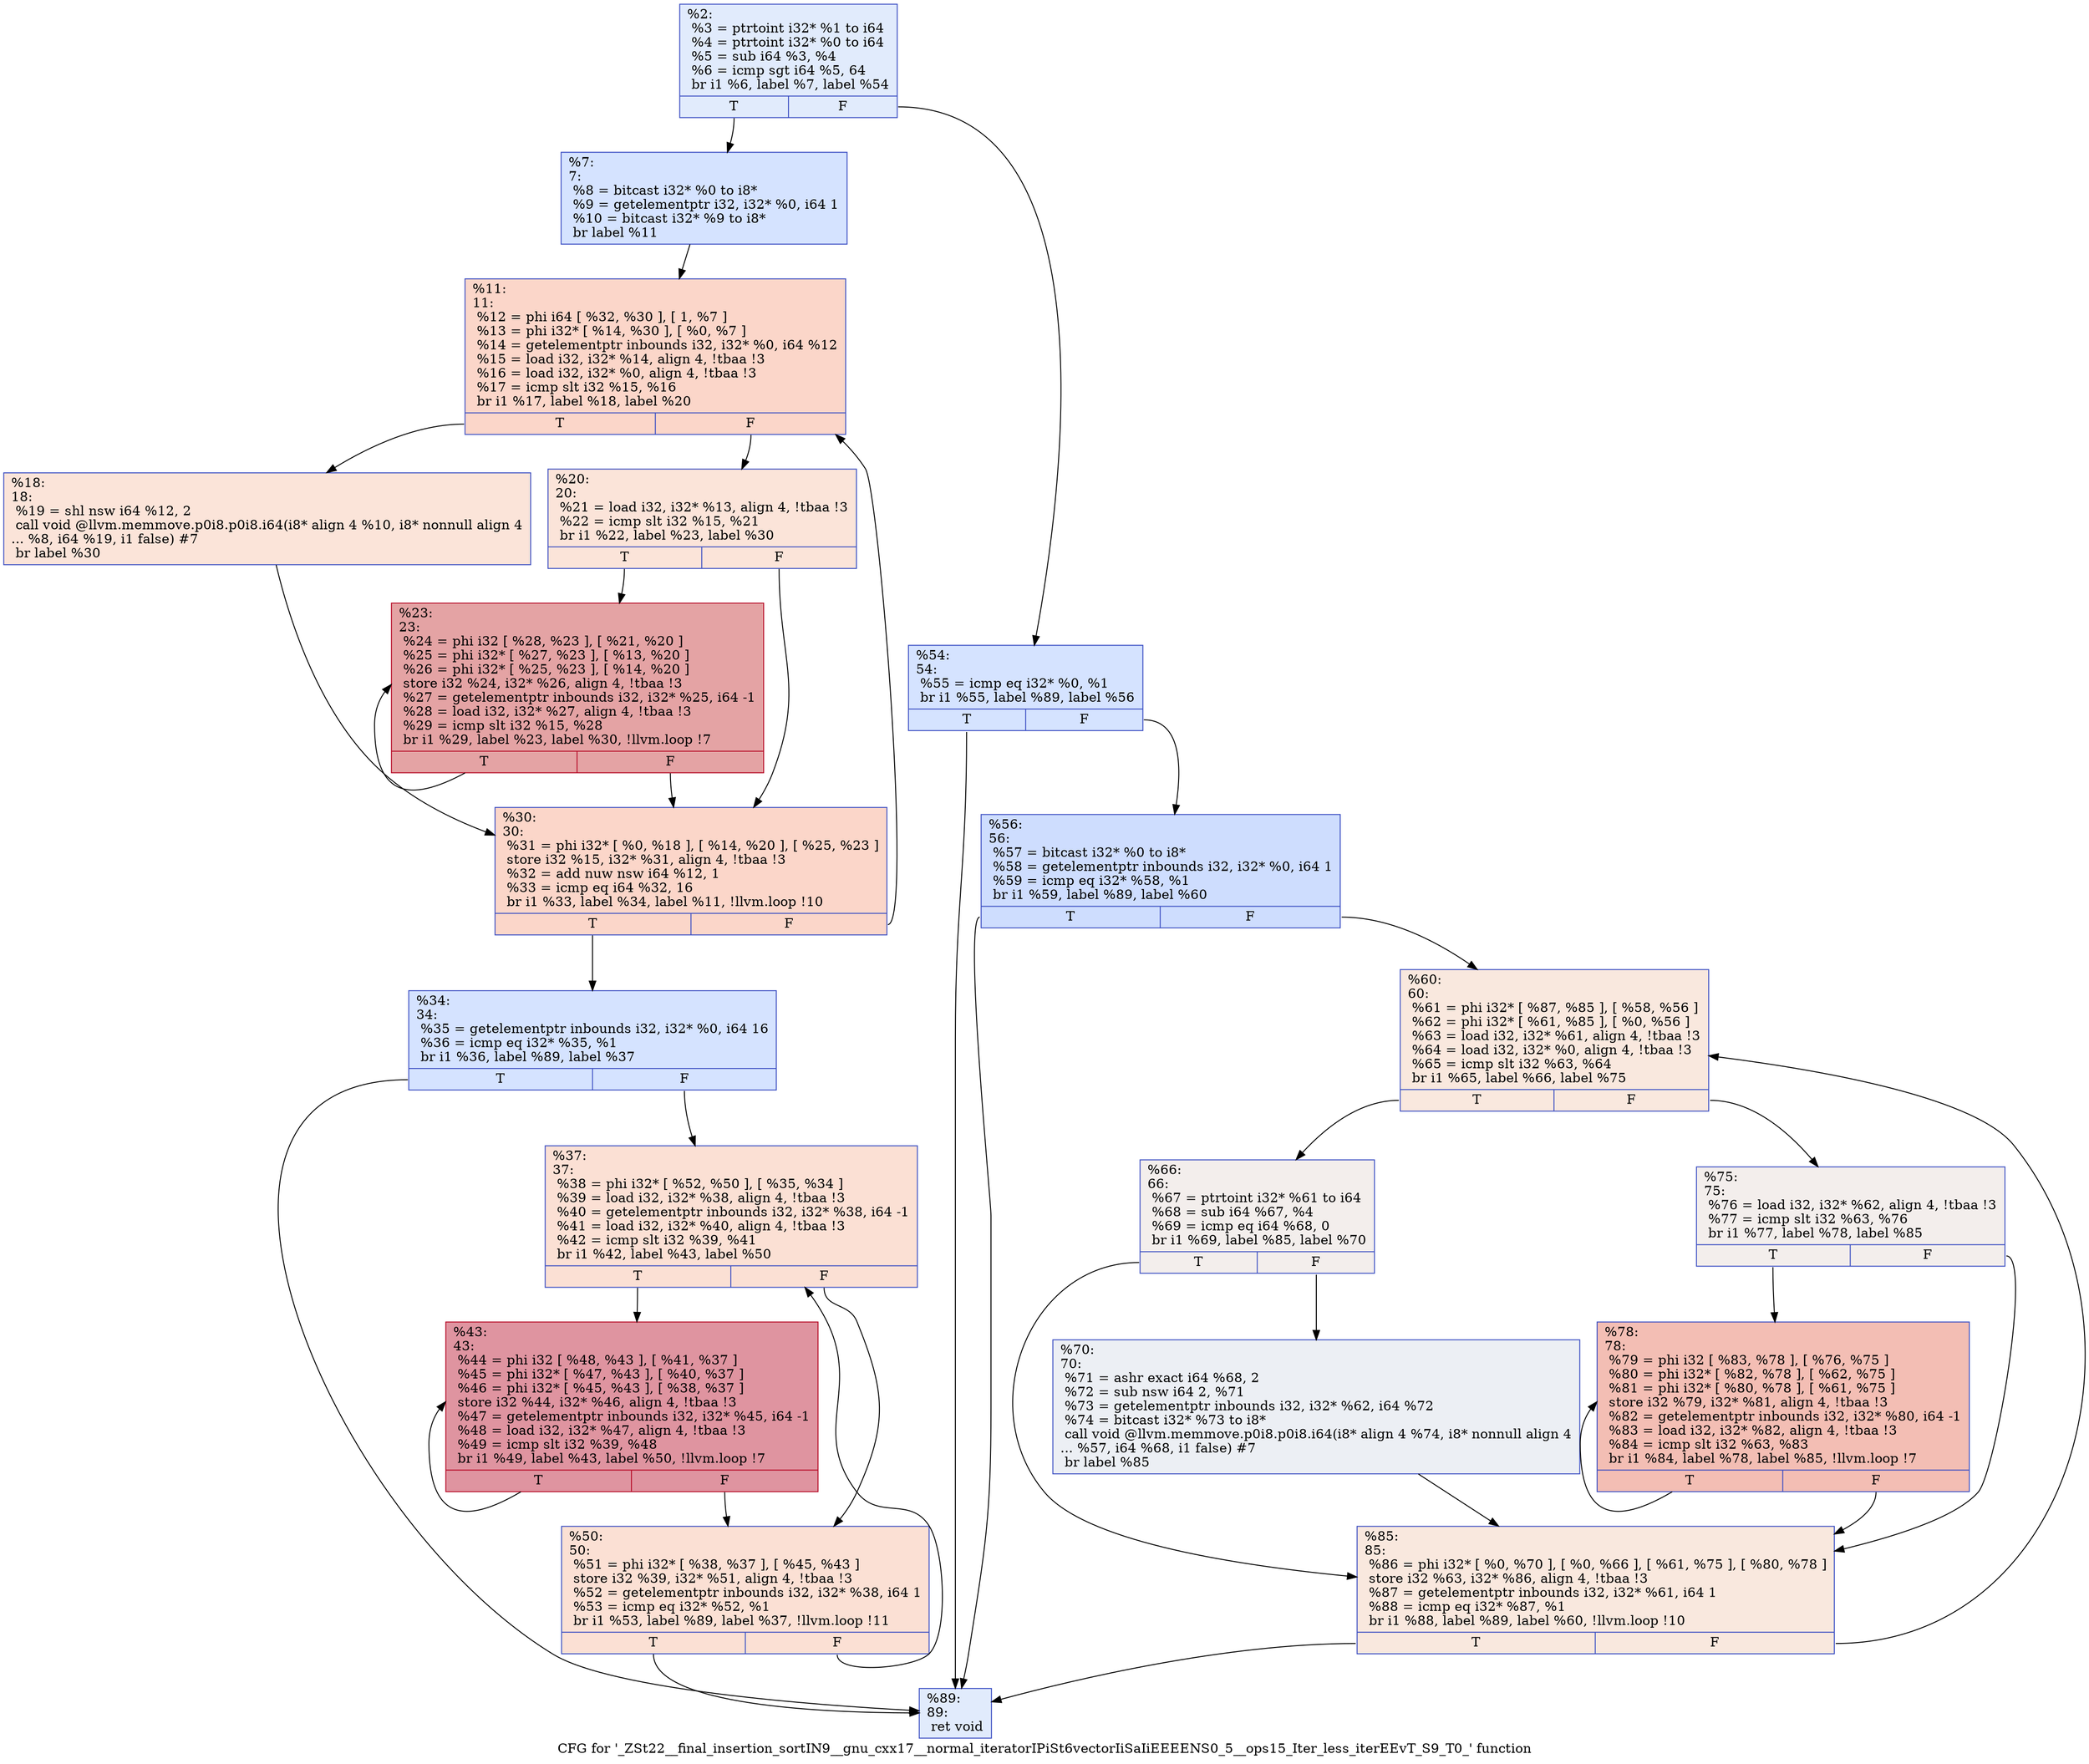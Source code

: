 digraph "CFG for '_ZSt22__final_insertion_sortIN9__gnu_cxx17__normal_iteratorIPiSt6vectorIiSaIiEEEENS0_5__ops15_Iter_less_iterEEvT_S9_T0_' function" {
	label="CFG for '_ZSt22__final_insertion_sortIN9__gnu_cxx17__normal_iteratorIPiSt6vectorIiSaIiEEEENS0_5__ops15_Iter_less_iterEEvT_S9_T0_' function";

	Node0x5605b3a5c4a0 [shape=record,color="#3d50c3ff", style=filled, fillcolor="#bbd1f870",label="{%2:\l  %3 = ptrtoint i32* %1 to i64\l  %4 = ptrtoint i32* %0 to i64\l  %5 = sub i64 %3, %4\l  %6 = icmp sgt i64 %5, 64\l  br i1 %6, label %7, label %54\l|{<s0>T|<s1>F}}"];
	Node0x5605b3a5c4a0:s0 -> Node0x5605b3a5c6b0;
	Node0x5605b3a5c4a0:s1 -> Node0x5605b3a5c700;
	Node0x5605b3a5c6b0 [shape=record,color="#3d50c3ff", style=filled, fillcolor="#a1c0ff70",label="{%7:\l7:                                                \l  %8 = bitcast i32* %0 to i8*\l  %9 = getelementptr i32, i32* %0, i64 1\l  %10 = bitcast i32* %9 to i8*\l  br label %11\l}"];
	Node0x5605b3a5c6b0 -> Node0x5605b3a5c5d0;
	Node0x5605b3a5c5d0 [shape=record,color="#3d50c3ff", style=filled, fillcolor="#f6a38570",label="{%11:\l11:                                               \l  %12 = phi i64 [ %32, %30 ], [ 1, %7 ]\l  %13 = phi i32* [ %14, %30 ], [ %0, %7 ]\l  %14 = getelementptr inbounds i32, i32* %0, i64 %12\l  %15 = load i32, i32* %14, align 4, !tbaa !3\l  %16 = load i32, i32* %0, align 4, !tbaa !3\l  %17 = icmp slt i32 %15, %16\l  br i1 %17, label %18, label %20\l|{<s0>T|<s1>F}}"];
	Node0x5605b3a5c5d0:s0 -> Node0x5605b3a5fb60;
	Node0x5605b3a5c5d0:s1 -> Node0x5605b3a5fbb0;
	Node0x5605b3a5fb60 [shape=record,color="#3d50c3ff", style=filled, fillcolor="#f5c1a970",label="{%18:\l18:                                               \l  %19 = shl nsw i64 %12, 2\l  call void @llvm.memmove.p0i8.p0i8.i64(i8* align 4 %10, i8* nonnull align 4\l... %8, i64 %19, i1 false) #7\l  br label %30\l}"];
	Node0x5605b3a5fb60 -> Node0x5605b3a60bc0;
	Node0x5605b3a5fbb0 [shape=record,color="#3d50c3ff", style=filled, fillcolor="#f5c1a970",label="{%20:\l20:                                               \l  %21 = load i32, i32* %13, align 4, !tbaa !3\l  %22 = icmp slt i32 %15, %21\l  br i1 %22, label %23, label %30\l|{<s0>T|<s1>F}}"];
	Node0x5605b3a5fbb0:s0 -> Node0x5605b3a600a0;
	Node0x5605b3a5fbb0:s1 -> Node0x5605b3a60bc0;
	Node0x5605b3a600a0 [shape=record,color="#b70d28ff", style=filled, fillcolor="#c32e3170",label="{%23:\l23:                                               \l  %24 = phi i32 [ %28, %23 ], [ %21, %20 ]\l  %25 = phi i32* [ %27, %23 ], [ %13, %20 ]\l  %26 = phi i32* [ %25, %23 ], [ %14, %20 ]\l  store i32 %24, i32* %26, align 4, !tbaa !3\l  %27 = getelementptr inbounds i32, i32* %25, i64 -1\l  %28 = load i32, i32* %27, align 4, !tbaa !3\l  %29 = icmp slt i32 %15, %28\l  br i1 %29, label %23, label %30, !llvm.loop !7\l|{<s0>T|<s1>F}}"];
	Node0x5605b3a600a0:s0 -> Node0x5605b3a600a0;
	Node0x5605b3a600a0:s1 -> Node0x5605b3a60bc0;
	Node0x5605b3a60bc0 [shape=record,color="#3d50c3ff", style=filled, fillcolor="#f6a38570",label="{%30:\l30:                                               \l  %31 = phi i32* [ %0, %18 ], [ %14, %20 ], [ %25, %23 ]\l  store i32 %15, i32* %31, align 4, !tbaa !3\l  %32 = add nuw nsw i64 %12, 1\l  %33 = icmp eq i64 %32, 16\l  br i1 %33, label %34, label %11, !llvm.loop !10\l|{<s0>T|<s1>F}}"];
	Node0x5605b3a60bc0:s0 -> Node0x5605b3a623b0;
	Node0x5605b3a60bc0:s1 -> Node0x5605b3a5c5d0;
	Node0x5605b3a623b0 [shape=record,color="#3d50c3ff", style=filled, fillcolor="#a1c0ff70",label="{%34:\l34:                                               \l  %35 = getelementptr inbounds i32, i32* %0, i64 16\l  %36 = icmp eq i32* %35, %1\l  br i1 %36, label %89, label %37\l|{<s0>T|<s1>F}}"];
	Node0x5605b3a623b0:s0 -> Node0x5605b3a62620;
	Node0x5605b3a623b0:s1 -> Node0x5605b3a62670;
	Node0x5605b3a62670 [shape=record,color="#3d50c3ff", style=filled, fillcolor="#f7b99e70",label="{%37:\l37:                                               \l  %38 = phi i32* [ %52, %50 ], [ %35, %34 ]\l  %39 = load i32, i32* %38, align 4, !tbaa !3\l  %40 = getelementptr inbounds i32, i32* %38, i64 -1\l  %41 = load i32, i32* %40, align 4, !tbaa !3\l  %42 = icmp slt i32 %39, %41\l  br i1 %42, label %43, label %50\l|{<s0>T|<s1>F}}"];
	Node0x5605b3a62670:s0 -> Node0x5605b3a62b00;
	Node0x5605b3a62670:s1 -> Node0x5605b3a627b0;
	Node0x5605b3a62b00 [shape=record,color="#b70d28ff", style=filled, fillcolor="#b70d2870",label="{%43:\l43:                                               \l  %44 = phi i32 [ %48, %43 ], [ %41, %37 ]\l  %45 = phi i32* [ %47, %43 ], [ %40, %37 ]\l  %46 = phi i32* [ %45, %43 ], [ %38, %37 ]\l  store i32 %44, i32* %46, align 4, !tbaa !3\l  %47 = getelementptr inbounds i32, i32* %45, i64 -1\l  %48 = load i32, i32* %47, align 4, !tbaa !3\l  %49 = icmp slt i32 %39, %48\l  br i1 %49, label %43, label %50, !llvm.loop !7\l|{<s0>T|<s1>F}}"];
	Node0x5605b3a62b00:s0 -> Node0x5605b3a62b00;
	Node0x5605b3a62b00:s1 -> Node0x5605b3a627b0;
	Node0x5605b3a627b0 [shape=record,color="#3d50c3ff", style=filled, fillcolor="#f7b99e70",label="{%50:\l50:                                               \l  %51 = phi i32* [ %38, %37 ], [ %45, %43 ]\l  store i32 %39, i32* %51, align 4, !tbaa !3\l  %52 = getelementptr inbounds i32, i32* %38, i64 1\l  %53 = icmp eq i32* %52, %1\l  br i1 %53, label %89, label %37, !llvm.loop !11\l|{<s0>T|<s1>F}}"];
	Node0x5605b3a627b0:s0 -> Node0x5605b3a62620;
	Node0x5605b3a627b0:s1 -> Node0x5605b3a62670;
	Node0x5605b3a5c700 [shape=record,color="#3d50c3ff", style=filled, fillcolor="#a1c0ff70",label="{%54:\l54:                                               \l  %55 = icmp eq i32* %0, %1\l  br i1 %55, label %89, label %56\l|{<s0>T|<s1>F}}"];
	Node0x5605b3a5c700:s0 -> Node0x5605b3a62620;
	Node0x5605b3a5c700:s1 -> Node0x5605b3a63bd0;
	Node0x5605b3a63bd0 [shape=record,color="#3d50c3ff", style=filled, fillcolor="#8fb1fe70",label="{%56:\l56:                                               \l  %57 = bitcast i32* %0 to i8*\l  %58 = getelementptr inbounds i32, i32* %0, i64 1\l  %59 = icmp eq i32* %58, %1\l  br i1 %59, label %89, label %60\l|{<s0>T|<s1>F}}"];
	Node0x5605b3a63bd0:s0 -> Node0x5605b3a62620;
	Node0x5605b3a63bd0:s1 -> Node0x5605b3a63e70;
	Node0x5605b3a63e70 [shape=record,color="#3d50c3ff", style=filled, fillcolor="#f2cab570",label="{%60:\l60:                                               \l  %61 = phi i32* [ %87, %85 ], [ %58, %56 ]\l  %62 = phi i32* [ %61, %85 ], [ %0, %56 ]\l  %63 = load i32, i32* %61, align 4, !tbaa !3\l  %64 = load i32, i32* %0, align 4, !tbaa !3\l  %65 = icmp slt i32 %63, %64\l  br i1 %65, label %66, label %75\l|{<s0>T|<s1>F}}"];
	Node0x5605b3a63e70:s0 -> Node0x5605b3a646a0;
	Node0x5605b3a63e70:s1 -> Node0x5605b3a646f0;
	Node0x5605b3a646a0 [shape=record,color="#3d50c3ff", style=filled, fillcolor="#e3d9d370",label="{%66:\l66:                                               \l  %67 = ptrtoint i32* %61 to i64\l  %68 = sub i64 %67, %4\l  %69 = icmp eq i64 %68, 0\l  br i1 %69, label %85, label %70\l|{<s0>T|<s1>F}}"];
	Node0x5605b3a646a0:s0 -> Node0x5605b3a63f70;
	Node0x5605b3a646a0:s1 -> Node0x5605b3a649c0;
	Node0x5605b3a649c0 [shape=record,color="#3d50c3ff", style=filled, fillcolor="#d4dbe670",label="{%70:\l70:                                               \l  %71 = ashr exact i64 %68, 2\l  %72 = sub nsw i64 2, %71\l  %73 = getelementptr inbounds i32, i32* %62, i64 %72\l  %74 = bitcast i32* %73 to i8*\l  call void @llvm.memmove.p0i8.p0i8.i64(i8* align 4 %74, i8* nonnull align 4\l... %57, i64 %68, i1 false) #7\l  br label %85\l}"];
	Node0x5605b3a649c0 -> Node0x5605b3a63f70;
	Node0x5605b3a646f0 [shape=record,color="#3d50c3ff", style=filled, fillcolor="#e3d9d370",label="{%75:\l75:                                               \l  %76 = load i32, i32* %62, align 4, !tbaa !3\l  %77 = icmp slt i32 %63, %76\l  br i1 %77, label %78, label %85\l|{<s0>T|<s1>F}}"];
	Node0x5605b3a646f0:s0 -> Node0x5605b3a65010;
	Node0x5605b3a646f0:s1 -> Node0x5605b3a63f70;
	Node0x5605b3a65010 [shape=record,color="#3d50c3ff", style=filled, fillcolor="#e36c5570",label="{%78:\l78:                                               \l  %79 = phi i32 [ %83, %78 ], [ %76, %75 ]\l  %80 = phi i32* [ %82, %78 ], [ %62, %75 ]\l  %81 = phi i32* [ %80, %78 ], [ %61, %75 ]\l  store i32 %79, i32* %81, align 4, !tbaa !3\l  %82 = getelementptr inbounds i32, i32* %80, i64 -1\l  %83 = load i32, i32* %82, align 4, !tbaa !3\l  %84 = icmp slt i32 %63, %83\l  br i1 %84, label %78, label %85, !llvm.loop !7\l|{<s0>T|<s1>F}}"];
	Node0x5605b3a65010:s0 -> Node0x5605b3a65010;
	Node0x5605b3a65010:s1 -> Node0x5605b3a63f70;
	Node0x5605b3a63f70 [shape=record,color="#3d50c3ff", style=filled, fillcolor="#f2cab570",label="{%85:\l85:                                               \l  %86 = phi i32* [ %0, %70 ], [ %0, %66 ], [ %61, %75 ], [ %80, %78 ]\l  store i32 %63, i32* %86, align 4, !tbaa !3\l  %87 = getelementptr inbounds i32, i32* %61, i64 1\l  %88 = icmp eq i32* %87, %1\l  br i1 %88, label %89, label %60, !llvm.loop !10\l|{<s0>T|<s1>F}}"];
	Node0x5605b3a63f70:s0 -> Node0x5605b3a62620;
	Node0x5605b3a63f70:s1 -> Node0x5605b3a63e70;
	Node0x5605b3a62620 [shape=record,color="#3d50c3ff", style=filled, fillcolor="#bbd1f870",label="{%89:\l89:                                               \l  ret void\l}"];
}
